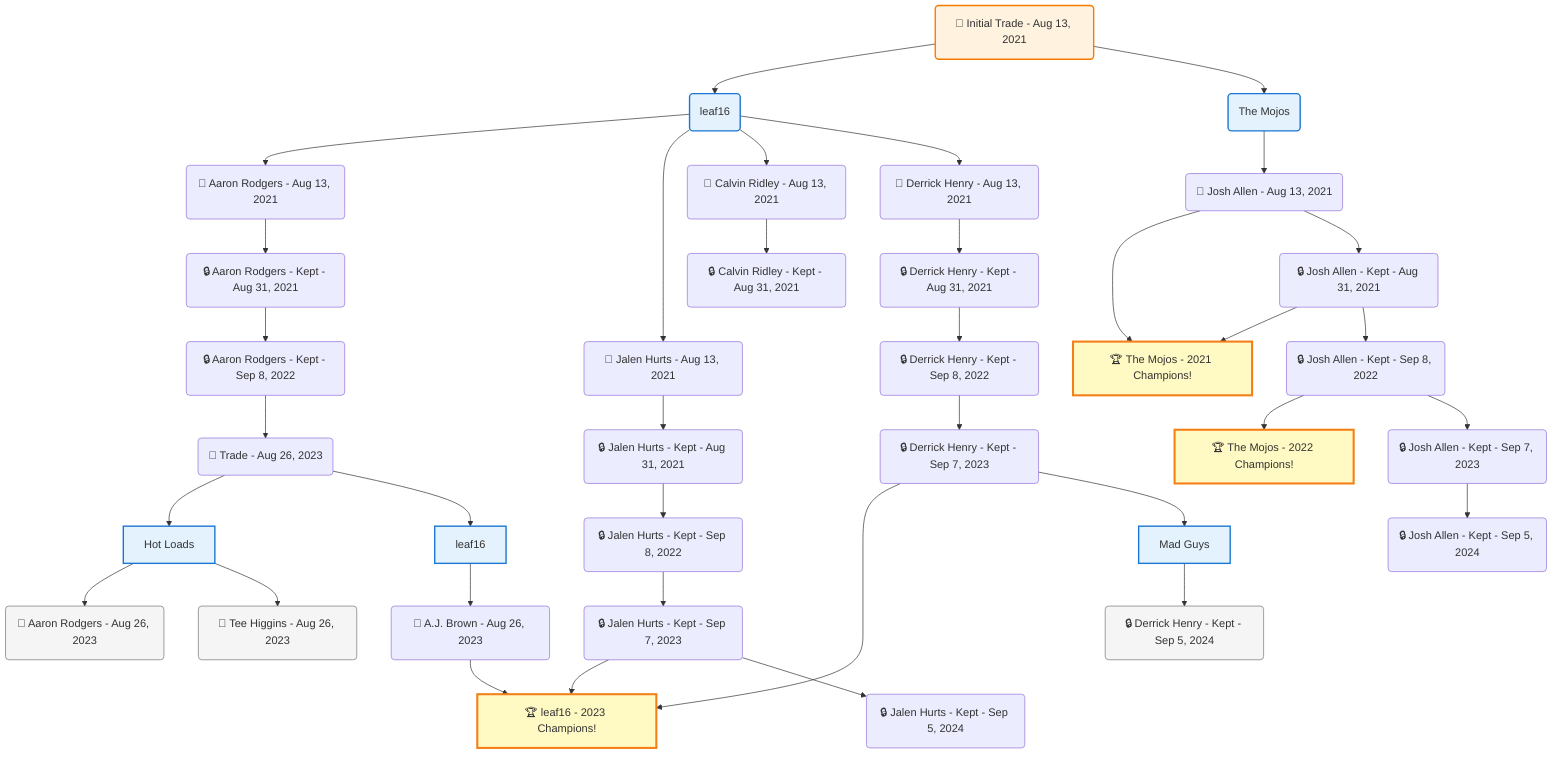 flowchart TD

    TRADE_MAIN("🔄 Initial Trade - Aug 13, 2021")
    TEAM_1("leaf16")
    TEAM_2("The Mojos")
    NODE_6bb3e177-7ff8-41ea-acd8-56f4f56e1b25("🔄 Aaron Rodgers - Aug 13, 2021")
    NODE_2592a7f6-b7c4-43d1-86ca-1eb32d608bd8("🔒 Aaron Rodgers - Kept - Aug 31, 2021")
    NODE_c256d2ac-c3c7-4985-8ee0-e17c50793281("🔒 Aaron Rodgers - Kept - Sep 8, 2022")
    TRADE_1e0f92f5-f740-452e-960a-a92c22afa115_3("🔄 Trade - Aug 26, 2023")
    TEAM_8e9f18ff-62c3-40e8-bb10-32f74cf4ee33_4["Hot Loads"]
    NODE_8aa48c5d-0248-4f37-b939-44a21820aa03("🔄 Aaron Rodgers - Aug 26, 2023")
    NODE_e0000e36-700d-493f-b3eb-b050938564e6("🔄 Tee Higgins - Aug 26, 2023")
    TEAM_66fb98f4-89a7-45f9-893a-b41d71e6249d_5["leaf16"]
    NODE_d94a3670-dfbf-4c37-91c1-d9776711e83b("🔄 A.J. Brown - Aug 26, 2023")
    CHAMP_66fb98f4-89a7-45f9-893a-b41d71e6249d_2023["🏆 leaf16 - 2023 Champions!"]
    NODE_5e353109-3472-43ef-a0e0-668c3c5fc77f("🔄 Jalen Hurts - Aug 13, 2021")
    NODE_36c720dc-547d-4abb-9f99-a771c77a73dd("🔒 Jalen Hurts - Kept - Aug 31, 2021")
    NODE_24ecc5d2-74ae-4ca9-bb7d-bdf761878425("🔒 Jalen Hurts - Kept - Sep 8, 2022")
    NODE_eb4cc777-9000-4a04-8704-087a8e0257c3("🔒 Jalen Hurts - Kept - Sep 7, 2023")
    NODE_a9555c0e-246a-4add-b8a5-2e7de4c6cb0d("🔒 Jalen Hurts - Kept - Sep 5, 2024")
    NODE_ef11cc07-e07a-4645-bf87-834813f2a0d8("🔄 Calvin Ridley - Aug 13, 2021")
    NODE_ac8f9add-a36c-4110-9ea1-a7dacf1d1be6("🔒 Calvin Ridley - Kept - Aug 31, 2021")
    NODE_3a3f7e20-ef59-4dec-a510-94df4939aa24("🔄 Derrick Henry - Aug 13, 2021")
    NODE_317c8f77-cf03-4499-bfbb-02de7818d3b5("🔒 Derrick Henry - Kept - Aug 31, 2021")
    NODE_31050d86-077a-41fa-8b77-8694db0ca2b8("🔒 Derrick Henry - Kept - Sep 8, 2022")
    NODE_46a9a9f6-7649-4a40-a70d-ffe735dbe5b7("🔒 Derrick Henry - Kept - Sep 7, 2023")
    TEAM_f5908944-6efd-40eb-af54-6c53004e0e2f_6["Mad Guys"]
    NODE_b78b4765-cfe3-4682-a60a-e86c37e169f1("🔒 Derrick Henry - Kept - Sep 5, 2024")
    NODE_2ad2f5a6-4438-4752-a150-99aee3abd7df("🔄 Josh Allen - Aug 13, 2021")
    CHAMP_bbe2d0ad-54cf-4c22-be82-b2a5f262a157_2021["🏆 The Mojos - 2021 Champions!"]
    NODE_eca05795-b8d2-465c-87ea-a29786bb0bf9("🔒 Josh Allen - Kept - Aug 31, 2021")
    NODE_84f20f1f-2812-482e-a17f-97b722b99b57("🔒 Josh Allen - Kept - Sep 8, 2022")
    CHAMP_bbe2d0ad-54cf-4c22-be82-b2a5f262a157_2022["🏆 The Mojos - 2022 Champions!"]
    NODE_d0ed6e4c-f454-4dfe-9a4e-7852bfb57ba7("🔒 Josh Allen - Kept - Sep 7, 2023")
    NODE_057e3440-0fad-4b3d-96b5-0f3a913430de("🔒 Josh Allen - Kept - Sep 5, 2024")

    TRADE_MAIN --> TEAM_1
    TRADE_MAIN --> TEAM_2
    TEAM_1 --> NODE_6bb3e177-7ff8-41ea-acd8-56f4f56e1b25
    NODE_6bb3e177-7ff8-41ea-acd8-56f4f56e1b25 --> NODE_2592a7f6-b7c4-43d1-86ca-1eb32d608bd8
    NODE_2592a7f6-b7c4-43d1-86ca-1eb32d608bd8 --> NODE_c256d2ac-c3c7-4985-8ee0-e17c50793281
    NODE_c256d2ac-c3c7-4985-8ee0-e17c50793281 --> TRADE_1e0f92f5-f740-452e-960a-a92c22afa115_3
    TRADE_1e0f92f5-f740-452e-960a-a92c22afa115_3 --> TEAM_8e9f18ff-62c3-40e8-bb10-32f74cf4ee33_4
    TEAM_8e9f18ff-62c3-40e8-bb10-32f74cf4ee33_4 --> NODE_8aa48c5d-0248-4f37-b939-44a21820aa03
    TEAM_8e9f18ff-62c3-40e8-bb10-32f74cf4ee33_4 --> NODE_e0000e36-700d-493f-b3eb-b050938564e6
    TRADE_1e0f92f5-f740-452e-960a-a92c22afa115_3 --> TEAM_66fb98f4-89a7-45f9-893a-b41d71e6249d_5
    TEAM_66fb98f4-89a7-45f9-893a-b41d71e6249d_5 --> NODE_d94a3670-dfbf-4c37-91c1-d9776711e83b
    NODE_d94a3670-dfbf-4c37-91c1-d9776711e83b --> CHAMP_66fb98f4-89a7-45f9-893a-b41d71e6249d_2023
    TEAM_1 --> NODE_5e353109-3472-43ef-a0e0-668c3c5fc77f
    NODE_5e353109-3472-43ef-a0e0-668c3c5fc77f --> NODE_36c720dc-547d-4abb-9f99-a771c77a73dd
    NODE_36c720dc-547d-4abb-9f99-a771c77a73dd --> NODE_24ecc5d2-74ae-4ca9-bb7d-bdf761878425
    NODE_24ecc5d2-74ae-4ca9-bb7d-bdf761878425 --> NODE_eb4cc777-9000-4a04-8704-087a8e0257c3
    NODE_eb4cc777-9000-4a04-8704-087a8e0257c3 --> CHAMP_66fb98f4-89a7-45f9-893a-b41d71e6249d_2023
    NODE_eb4cc777-9000-4a04-8704-087a8e0257c3 --> NODE_a9555c0e-246a-4add-b8a5-2e7de4c6cb0d
    TEAM_1 --> NODE_ef11cc07-e07a-4645-bf87-834813f2a0d8
    NODE_ef11cc07-e07a-4645-bf87-834813f2a0d8 --> NODE_ac8f9add-a36c-4110-9ea1-a7dacf1d1be6
    TEAM_1 --> NODE_3a3f7e20-ef59-4dec-a510-94df4939aa24
    NODE_3a3f7e20-ef59-4dec-a510-94df4939aa24 --> NODE_317c8f77-cf03-4499-bfbb-02de7818d3b5
    NODE_317c8f77-cf03-4499-bfbb-02de7818d3b5 --> NODE_31050d86-077a-41fa-8b77-8694db0ca2b8
    NODE_31050d86-077a-41fa-8b77-8694db0ca2b8 --> NODE_46a9a9f6-7649-4a40-a70d-ffe735dbe5b7
    NODE_46a9a9f6-7649-4a40-a70d-ffe735dbe5b7 --> CHAMP_66fb98f4-89a7-45f9-893a-b41d71e6249d_2023
    NODE_46a9a9f6-7649-4a40-a70d-ffe735dbe5b7 --> TEAM_f5908944-6efd-40eb-af54-6c53004e0e2f_6
    TEAM_f5908944-6efd-40eb-af54-6c53004e0e2f_6 --> NODE_b78b4765-cfe3-4682-a60a-e86c37e169f1
    TEAM_2 --> NODE_2ad2f5a6-4438-4752-a150-99aee3abd7df
    NODE_2ad2f5a6-4438-4752-a150-99aee3abd7df --> CHAMP_bbe2d0ad-54cf-4c22-be82-b2a5f262a157_2021
    NODE_2ad2f5a6-4438-4752-a150-99aee3abd7df --> NODE_eca05795-b8d2-465c-87ea-a29786bb0bf9
    NODE_eca05795-b8d2-465c-87ea-a29786bb0bf9 --> CHAMP_bbe2d0ad-54cf-4c22-be82-b2a5f262a157_2021
    NODE_eca05795-b8d2-465c-87ea-a29786bb0bf9 --> NODE_84f20f1f-2812-482e-a17f-97b722b99b57
    NODE_84f20f1f-2812-482e-a17f-97b722b99b57 --> CHAMP_bbe2d0ad-54cf-4c22-be82-b2a5f262a157_2022
    NODE_84f20f1f-2812-482e-a17f-97b722b99b57 --> NODE_d0ed6e4c-f454-4dfe-9a4e-7852bfb57ba7
    NODE_d0ed6e4c-f454-4dfe-9a4e-7852bfb57ba7 --> NODE_057e3440-0fad-4b3d-96b5-0f3a913430de

    %% Node styling
    classDef teamNode fill:#e3f2fd,stroke:#1976d2,stroke-width:2px
    classDef tradeNode fill:#fff3e0,stroke:#f57c00,stroke-width:2px
    classDef playerNode fill:#f3e5f5,stroke:#7b1fa2,stroke-width:1px
    classDef nonRootPlayerNode fill:#f5f5f5,stroke:#757575,stroke-width:1px
    classDef endNode fill:#ffebee,stroke:#c62828,stroke-width:2px
    classDef waiverNode fill:#e8f5e8,stroke:#388e3c,stroke-width:2px
    classDef championshipNode fill:#fff9c4,stroke:#f57f17,stroke-width:3px

    class TEAM_1,TEAM_2,TEAM_8e9f18ff-62c3-40e8-bb10-32f74cf4ee33_4,TEAM_66fb98f4-89a7-45f9-893a-b41d71e6249d_5,TEAM_f5908944-6efd-40eb-af54-6c53004e0e2f_6 teamNode
    class CHAMP_66fb98f4-89a7-45f9-893a-b41d71e6249d_2023,CHAMP_bbe2d0ad-54cf-4c22-be82-b2a5f262a157_2021,CHAMP_bbe2d0ad-54cf-4c22-be82-b2a5f262a157_2022 championshipNode
    class NODE_8aa48c5d-0248-4f37-b939-44a21820aa03,NODE_e0000e36-700d-493f-b3eb-b050938564e6,NODE_b78b4765-cfe3-4682-a60a-e86c37e169f1 nonRootPlayerNode
    class TRADE_MAIN tradeNode